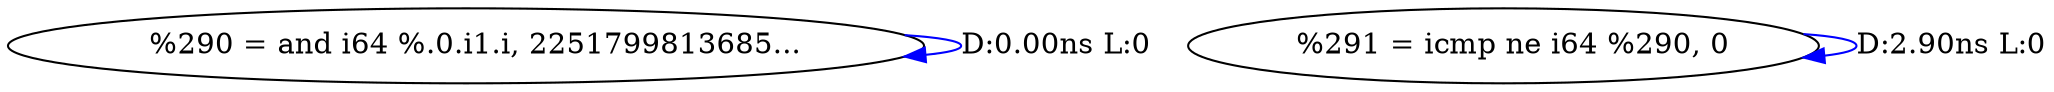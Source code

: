digraph {
Node0x3cff730[label="  %290 = and i64 %.0.i1.i, 2251799813685..."];
Node0x3cff730 -> Node0x3cff730[label="D:0.00ns L:0",color=blue];
Node0x3cff810[label="  %291 = icmp ne i64 %290, 0"];
Node0x3cff810 -> Node0x3cff810[label="D:2.90ns L:0",color=blue];
}
